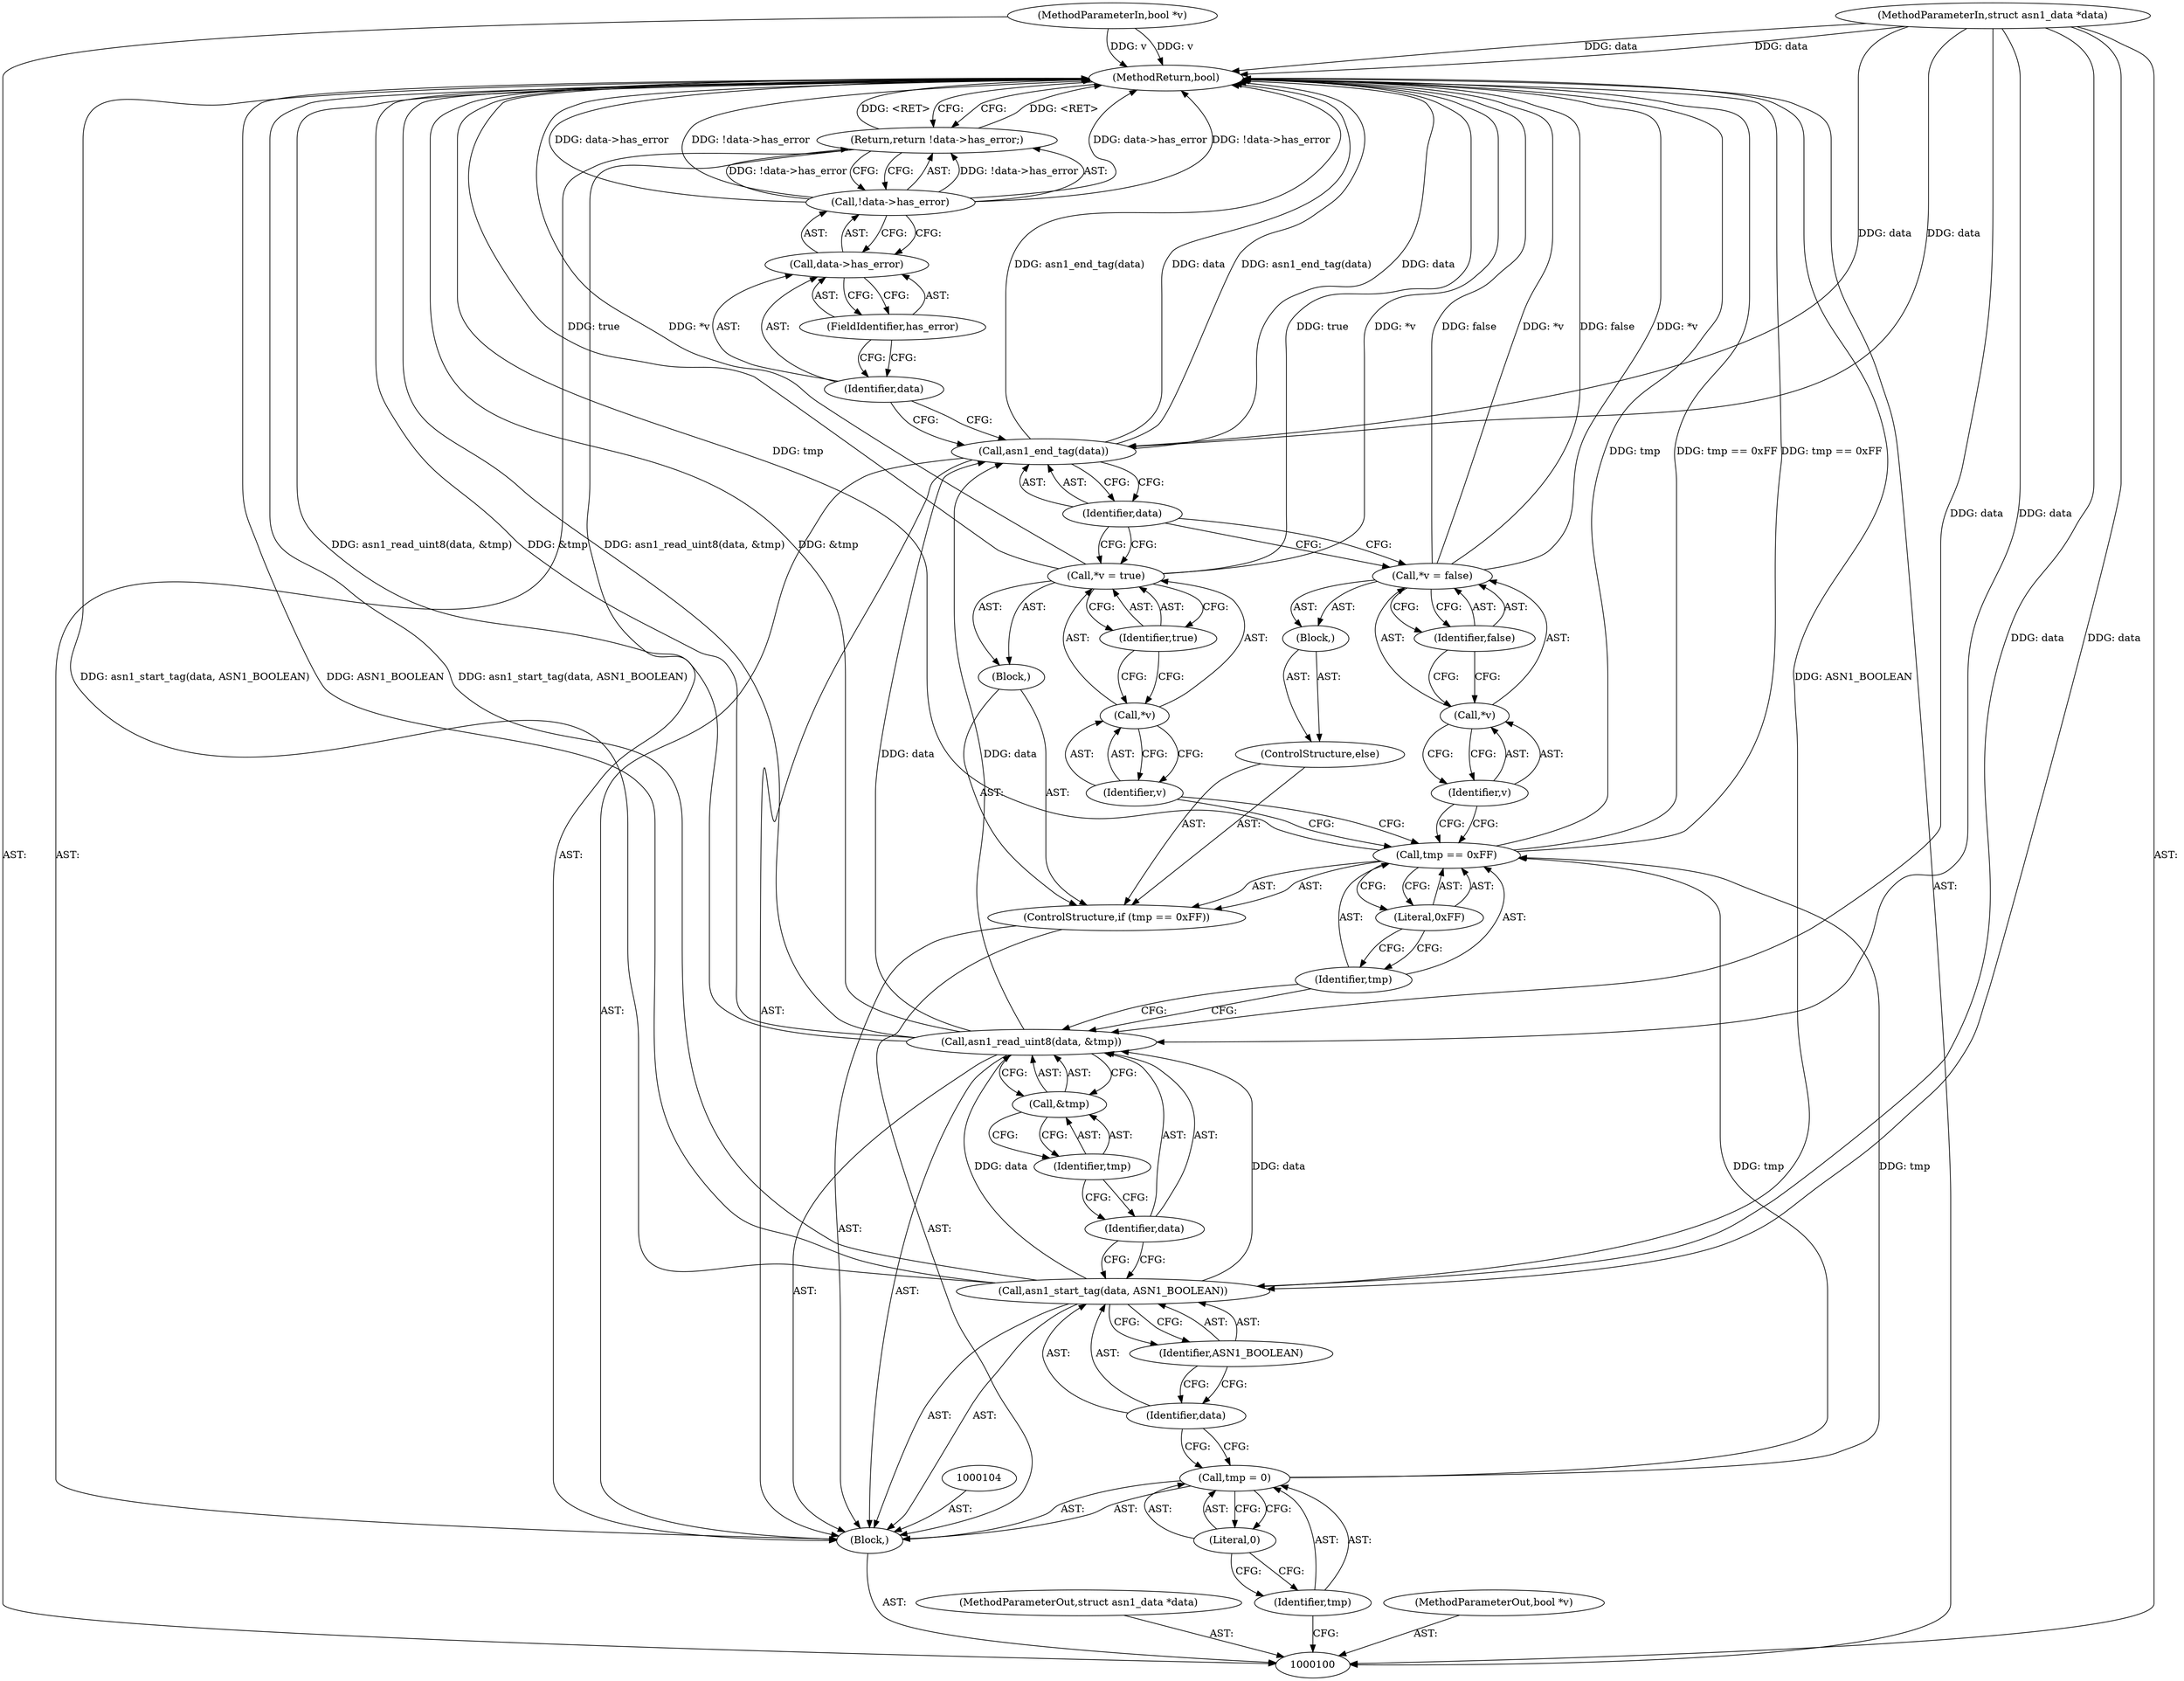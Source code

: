 digraph "1_samba_9d989c9dd7a5b92d0c5d65287935471b83b6e884" {
"1000137" [label="(MethodReturn,bool)"];
"1000101" [label="(MethodParameterIn,struct asn1_data *data)"];
"1000188" [label="(MethodParameterOut,struct asn1_data *data)"];
"1000102" [label="(MethodParameterIn,bool *v)"];
"1000189" [label="(MethodParameterOut,bool *v)"];
"1000131" [label="(Identifier,data)"];
"1000130" [label="(Call,asn1_end_tag(data))"];
"1000133" [label="(Call,!data->has_error)"];
"1000134" [label="(Call,data->has_error)"];
"1000135" [label="(Identifier,data)"];
"1000136" [label="(FieldIdentifier,has_error)"];
"1000132" [label="(Return,return !data->has_error;)"];
"1000103" [label="(Block,)"];
"1000105" [label="(Call,tmp = 0)"];
"1000106" [label="(Identifier,tmp)"];
"1000107" [label="(Literal,0)"];
"1000109" [label="(Identifier,data)"];
"1000110" [label="(Identifier,ASN1_BOOLEAN)"];
"1000108" [label="(Call,asn1_start_tag(data, ASN1_BOOLEAN))"];
"1000112" [label="(Identifier,data)"];
"1000113" [label="(Call,&tmp)"];
"1000114" [label="(Identifier,tmp)"];
"1000111" [label="(Call,asn1_read_uint8(data, &tmp))"];
"1000116" [label="(Call,tmp == 0xFF)"];
"1000117" [label="(Identifier,tmp)"];
"1000118" [label="(Literal,0xFF)"];
"1000119" [label="(Block,)"];
"1000115" [label="(ControlStructure,if (tmp == 0xFF))"];
"1000120" [label="(Call,*v = true)"];
"1000121" [label="(Call,*v)"];
"1000122" [label="(Identifier,v)"];
"1000123" [label="(Identifier,true)"];
"1000125" [label="(Block,)"];
"1000124" [label="(ControlStructure,else)"];
"1000126" [label="(Call,*v = false)"];
"1000127" [label="(Call,*v)"];
"1000128" [label="(Identifier,v)"];
"1000129" [label="(Identifier,false)"];
"1000137" -> "1000100"  [label="AST: "];
"1000137" -> "1000132"  [label="CFG: "];
"1000132" -> "1000137"  [label="DDG: <RET>"];
"1000116" -> "1000137"  [label="DDG: tmp"];
"1000116" -> "1000137"  [label="DDG: tmp == 0xFF"];
"1000108" -> "1000137"  [label="DDG: asn1_start_tag(data, ASN1_BOOLEAN)"];
"1000108" -> "1000137"  [label="DDG: ASN1_BOOLEAN"];
"1000120" -> "1000137"  [label="DDG: true"];
"1000120" -> "1000137"  [label="DDG: *v"];
"1000126" -> "1000137"  [label="DDG: *v"];
"1000126" -> "1000137"  [label="DDG: false"];
"1000130" -> "1000137"  [label="DDG: data"];
"1000130" -> "1000137"  [label="DDG: asn1_end_tag(data)"];
"1000133" -> "1000137"  [label="DDG: data->has_error"];
"1000133" -> "1000137"  [label="DDG: !data->has_error"];
"1000102" -> "1000137"  [label="DDG: v"];
"1000111" -> "1000137"  [label="DDG: &tmp"];
"1000111" -> "1000137"  [label="DDG: asn1_read_uint8(data, &tmp)"];
"1000101" -> "1000137"  [label="DDG: data"];
"1000101" -> "1000100"  [label="AST: "];
"1000101" -> "1000137"  [label="DDG: data"];
"1000101" -> "1000108"  [label="DDG: data"];
"1000101" -> "1000111"  [label="DDG: data"];
"1000101" -> "1000130"  [label="DDG: data"];
"1000188" -> "1000100"  [label="AST: "];
"1000102" -> "1000100"  [label="AST: "];
"1000102" -> "1000137"  [label="DDG: v"];
"1000189" -> "1000100"  [label="AST: "];
"1000131" -> "1000130"  [label="AST: "];
"1000131" -> "1000120"  [label="CFG: "];
"1000131" -> "1000126"  [label="CFG: "];
"1000130" -> "1000131"  [label="CFG: "];
"1000130" -> "1000103"  [label="AST: "];
"1000130" -> "1000131"  [label="CFG: "];
"1000131" -> "1000130"  [label="AST: "];
"1000135" -> "1000130"  [label="CFG: "];
"1000130" -> "1000137"  [label="DDG: data"];
"1000130" -> "1000137"  [label="DDG: asn1_end_tag(data)"];
"1000111" -> "1000130"  [label="DDG: data"];
"1000101" -> "1000130"  [label="DDG: data"];
"1000133" -> "1000132"  [label="AST: "];
"1000133" -> "1000134"  [label="CFG: "];
"1000134" -> "1000133"  [label="AST: "];
"1000132" -> "1000133"  [label="CFG: "];
"1000133" -> "1000137"  [label="DDG: data->has_error"];
"1000133" -> "1000137"  [label="DDG: !data->has_error"];
"1000133" -> "1000132"  [label="DDG: !data->has_error"];
"1000134" -> "1000133"  [label="AST: "];
"1000134" -> "1000136"  [label="CFG: "];
"1000135" -> "1000134"  [label="AST: "];
"1000136" -> "1000134"  [label="AST: "];
"1000133" -> "1000134"  [label="CFG: "];
"1000135" -> "1000134"  [label="AST: "];
"1000135" -> "1000130"  [label="CFG: "];
"1000136" -> "1000135"  [label="CFG: "];
"1000136" -> "1000134"  [label="AST: "];
"1000136" -> "1000135"  [label="CFG: "];
"1000134" -> "1000136"  [label="CFG: "];
"1000132" -> "1000103"  [label="AST: "];
"1000132" -> "1000133"  [label="CFG: "];
"1000133" -> "1000132"  [label="AST: "];
"1000137" -> "1000132"  [label="CFG: "];
"1000132" -> "1000137"  [label="DDG: <RET>"];
"1000133" -> "1000132"  [label="DDG: !data->has_error"];
"1000103" -> "1000100"  [label="AST: "];
"1000104" -> "1000103"  [label="AST: "];
"1000105" -> "1000103"  [label="AST: "];
"1000108" -> "1000103"  [label="AST: "];
"1000111" -> "1000103"  [label="AST: "];
"1000115" -> "1000103"  [label="AST: "];
"1000130" -> "1000103"  [label="AST: "];
"1000132" -> "1000103"  [label="AST: "];
"1000105" -> "1000103"  [label="AST: "];
"1000105" -> "1000107"  [label="CFG: "];
"1000106" -> "1000105"  [label="AST: "];
"1000107" -> "1000105"  [label="AST: "];
"1000109" -> "1000105"  [label="CFG: "];
"1000105" -> "1000116"  [label="DDG: tmp"];
"1000106" -> "1000105"  [label="AST: "];
"1000106" -> "1000100"  [label="CFG: "];
"1000107" -> "1000106"  [label="CFG: "];
"1000107" -> "1000105"  [label="AST: "];
"1000107" -> "1000106"  [label="CFG: "];
"1000105" -> "1000107"  [label="CFG: "];
"1000109" -> "1000108"  [label="AST: "];
"1000109" -> "1000105"  [label="CFG: "];
"1000110" -> "1000109"  [label="CFG: "];
"1000110" -> "1000108"  [label="AST: "];
"1000110" -> "1000109"  [label="CFG: "];
"1000108" -> "1000110"  [label="CFG: "];
"1000108" -> "1000103"  [label="AST: "];
"1000108" -> "1000110"  [label="CFG: "];
"1000109" -> "1000108"  [label="AST: "];
"1000110" -> "1000108"  [label="AST: "];
"1000112" -> "1000108"  [label="CFG: "];
"1000108" -> "1000137"  [label="DDG: asn1_start_tag(data, ASN1_BOOLEAN)"];
"1000108" -> "1000137"  [label="DDG: ASN1_BOOLEAN"];
"1000101" -> "1000108"  [label="DDG: data"];
"1000108" -> "1000111"  [label="DDG: data"];
"1000112" -> "1000111"  [label="AST: "];
"1000112" -> "1000108"  [label="CFG: "];
"1000114" -> "1000112"  [label="CFG: "];
"1000113" -> "1000111"  [label="AST: "];
"1000113" -> "1000114"  [label="CFG: "];
"1000114" -> "1000113"  [label="AST: "];
"1000111" -> "1000113"  [label="CFG: "];
"1000114" -> "1000113"  [label="AST: "];
"1000114" -> "1000112"  [label="CFG: "];
"1000113" -> "1000114"  [label="CFG: "];
"1000111" -> "1000103"  [label="AST: "];
"1000111" -> "1000113"  [label="CFG: "];
"1000112" -> "1000111"  [label="AST: "];
"1000113" -> "1000111"  [label="AST: "];
"1000117" -> "1000111"  [label="CFG: "];
"1000111" -> "1000137"  [label="DDG: &tmp"];
"1000111" -> "1000137"  [label="DDG: asn1_read_uint8(data, &tmp)"];
"1000108" -> "1000111"  [label="DDG: data"];
"1000101" -> "1000111"  [label="DDG: data"];
"1000111" -> "1000130"  [label="DDG: data"];
"1000116" -> "1000115"  [label="AST: "];
"1000116" -> "1000118"  [label="CFG: "];
"1000117" -> "1000116"  [label="AST: "];
"1000118" -> "1000116"  [label="AST: "];
"1000122" -> "1000116"  [label="CFG: "];
"1000128" -> "1000116"  [label="CFG: "];
"1000116" -> "1000137"  [label="DDG: tmp"];
"1000116" -> "1000137"  [label="DDG: tmp == 0xFF"];
"1000105" -> "1000116"  [label="DDG: tmp"];
"1000117" -> "1000116"  [label="AST: "];
"1000117" -> "1000111"  [label="CFG: "];
"1000118" -> "1000117"  [label="CFG: "];
"1000118" -> "1000116"  [label="AST: "];
"1000118" -> "1000117"  [label="CFG: "];
"1000116" -> "1000118"  [label="CFG: "];
"1000119" -> "1000115"  [label="AST: "];
"1000120" -> "1000119"  [label="AST: "];
"1000115" -> "1000103"  [label="AST: "];
"1000116" -> "1000115"  [label="AST: "];
"1000119" -> "1000115"  [label="AST: "];
"1000124" -> "1000115"  [label="AST: "];
"1000120" -> "1000119"  [label="AST: "];
"1000120" -> "1000123"  [label="CFG: "];
"1000121" -> "1000120"  [label="AST: "];
"1000123" -> "1000120"  [label="AST: "];
"1000131" -> "1000120"  [label="CFG: "];
"1000120" -> "1000137"  [label="DDG: true"];
"1000120" -> "1000137"  [label="DDG: *v"];
"1000121" -> "1000120"  [label="AST: "];
"1000121" -> "1000122"  [label="CFG: "];
"1000122" -> "1000121"  [label="AST: "];
"1000123" -> "1000121"  [label="CFG: "];
"1000122" -> "1000121"  [label="AST: "];
"1000122" -> "1000116"  [label="CFG: "];
"1000121" -> "1000122"  [label="CFG: "];
"1000123" -> "1000120"  [label="AST: "];
"1000123" -> "1000121"  [label="CFG: "];
"1000120" -> "1000123"  [label="CFG: "];
"1000125" -> "1000124"  [label="AST: "];
"1000126" -> "1000125"  [label="AST: "];
"1000124" -> "1000115"  [label="AST: "];
"1000125" -> "1000124"  [label="AST: "];
"1000126" -> "1000125"  [label="AST: "];
"1000126" -> "1000129"  [label="CFG: "];
"1000127" -> "1000126"  [label="AST: "];
"1000129" -> "1000126"  [label="AST: "];
"1000131" -> "1000126"  [label="CFG: "];
"1000126" -> "1000137"  [label="DDG: *v"];
"1000126" -> "1000137"  [label="DDG: false"];
"1000127" -> "1000126"  [label="AST: "];
"1000127" -> "1000128"  [label="CFG: "];
"1000128" -> "1000127"  [label="AST: "];
"1000129" -> "1000127"  [label="CFG: "];
"1000128" -> "1000127"  [label="AST: "];
"1000128" -> "1000116"  [label="CFG: "];
"1000127" -> "1000128"  [label="CFG: "];
"1000129" -> "1000126"  [label="AST: "];
"1000129" -> "1000127"  [label="CFG: "];
"1000126" -> "1000129"  [label="CFG: "];
}
